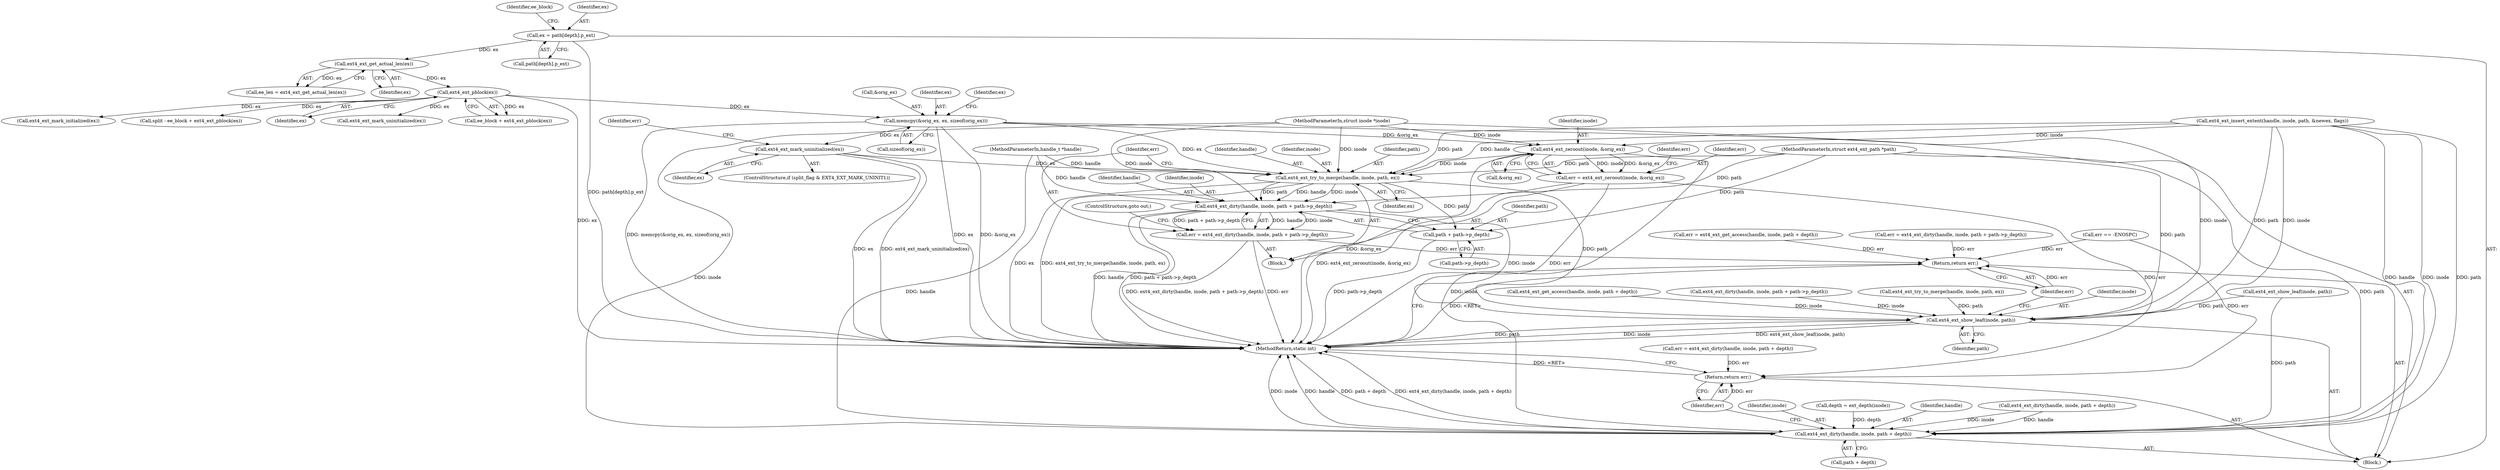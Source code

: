 digraph "1_linux_dee1f973ca341c266229faa5a1a5bb268bed3531_2@API" {
"1000223" [label="(Call,memcpy(&orig_ex, ex, sizeof(orig_ex)))"];
"1000165" [label="(Call,ext4_ext_pblock(ex))"];
"1000157" [label="(Call,ext4_ext_get_actual_len(ex))"];
"1000142" [label="(Call,ex = path[depth].p_ext)"];
"1000241" [label="(Call,ext4_ext_mark_uninitialized(ex))"];
"1000317" [label="(Call,ext4_ext_try_to_merge(handle, inode, path, ex))"];
"1000324" [label="(Call,ext4_ext_dirty(handle, inode, path + path->p_depth))"];
"1000322" [label="(Call,err = ext4_ext_dirty(handle, inode, path + path->p_depth))"];
"1000341" [label="(Return,return err;)"];
"1000338" [label="(Call,ext4_ext_show_leaf(inode, path))"];
"1000327" [label="(Call,path + path->p_depth)"];
"1000304" [label="(Call,ext4_ext_zeroout(inode, &orig_ex))"];
"1000302" [label="(Call,err = ext4_ext_zeroout(inode, &orig_ex))"];
"1000357" [label="(Return,return err;)"];
"1000351" [label="(Call,ext4_ext_dirty(handle, inode, path + depth))"];
"1000317" [label="(Call,ext4_ext_try_to_merge(handle, inode, path, ex))"];
"1000177" [label="(Call,err = ext4_ext_get_access(handle, inode, path + depth))"];
"1000339" [label="(Identifier,inode)"];
"1000306" [label="(Call,&orig_ex)"];
"1000341" [label="(Return,return err;)"];
"1000354" [label="(Call,path + depth)"];
"1000332" [label="(ControlStructure,goto out;)"];
"1000285" [label="(Call,ext4_ext_insert_extent(handle, inode, path, &newex, flags))"];
"1000353" [label="(Identifier,inode)"];
"1000155" [label="(Call,ee_len = ext4_ext_get_actual_len(ex))"];
"1000321" [label="(Identifier,ex)"];
"1000237" [label="(ControlStructure,if (split_flag & EXT4_EXT_MARK_UNINIT1))"];
"1000231" [label="(Identifier,ex)"];
"1000342" [label="(Identifier,err)"];
"1000223" [label="(Call,memcpy(&orig_ex, ex, sizeof(orig_ex)))"];
"1000142" [label="(Call,ex = path[depth].p_ext)"];
"1000179" [label="(Call,ext4_ext_get_access(handle, inode, path + depth))"];
"1000138" [label="(Call,depth = ext_depth(inode))"];
"1000320" [label="(Identifier,path)"];
"1000338" [label="(Call,ext4_ext_show_leaf(inode, path))"];
"1000302" [label="(Call,err = ext4_ext_zeroout(inode, &orig_ex))"];
"1000325" [label="(Identifier,handle)"];
"1000305" [label="(Identifier,inode)"];
"1000318" [label="(Identifier,handle)"];
"1000322" [label="(Call,err = ext4_ext_dirty(handle, inode, path + path->p_depth))"];
"1000323" [label="(Identifier,err)"];
"1000243" [label="(Call,err = ext4_ext_dirty(handle, inode, path + depth))"];
"1000340" [label="(Identifier,path)"];
"1000144" [label="(Call,path[depth].p_ext)"];
"1000212" [label="(Call,err = ext4_ext_dirty(handle, inode, path + path->p_depth))"];
"1000326" [label="(Identifier,inode)"];
"1000304" [label="(Call,ext4_ext_zeroout(inode, &orig_ex))"];
"1000224" [label="(Call,&orig_ex)"];
"1000352" [label="(Identifier,handle)"];
"1000328" [label="(Identifier,path)"];
"1000135" [label="(Call,ext4_ext_show_leaf(inode, path))"];
"1000351" [label="(Call,ext4_ext_dirty(handle, inode, path + depth))"];
"1000242" [label="(Identifier,ex)"];
"1000357" [label="(Return,return err;)"];
"1000303" [label="(Identifier,err)"];
"1000197" [label="(Call,ext4_ext_mark_uninitialized(ex))"];
"1000163" [label="(Call,ee_block + ext4_ext_pblock(ex))"];
"1000294" [label="(Call,err == -ENOSPC)"];
"1000358" [label="(Identifier,err)"];
"1000329" [label="(Call,path->p_depth)"];
"1000245" [label="(Call,ext4_ext_dirty(handle, inode, path + depth))"];
"1000158" [label="(Identifier,ex)"];
"1000165" [label="(Call,ext4_ext_pblock(ex))"];
"1000166" [label="(Identifier,ex)"];
"1000105" [label="(MethodParameterIn,handle_t *handle)"];
"1000359" [label="(MethodReturn,static int)"];
"1000241" [label="(Call,ext4_ext_mark_uninitialized(ex))"];
"1000309" [label="(Identifier,err)"];
"1000200" [label="(Call,ext4_ext_mark_initialized(ex))"];
"1000107" [label="(MethodParameterIn,struct ext4_ext_path *path)"];
"1000301" [label="(Block,)"];
"1000111" [label="(Block,)"];
"1000157" [label="(Call,ext4_ext_get_actual_len(ex))"];
"1000150" [label="(Identifier,ee_block)"];
"1000214" [label="(Call,ext4_ext_dirty(handle, inode, path + path->p_depth))"];
"1000207" [label="(Call,ext4_ext_try_to_merge(handle, inode, path, ex))"];
"1000319" [label="(Identifier,inode)"];
"1000226" [label="(Identifier,ex)"];
"1000227" [label="(Call,sizeof(orig_ex))"];
"1000161" [label="(Call,split - ee_block + ext4_ext_pblock(ex))"];
"1000244" [label="(Identifier,err)"];
"1000106" [label="(MethodParameterIn,struct inode *inode)"];
"1000143" [label="(Identifier,ex)"];
"1000327" [label="(Call,path + path->p_depth)"];
"1000324" [label="(Call,ext4_ext_dirty(handle, inode, path + path->p_depth))"];
"1000223" -> "1000111"  [label="AST: "];
"1000223" -> "1000227"  [label="CFG: "];
"1000224" -> "1000223"  [label="AST: "];
"1000226" -> "1000223"  [label="AST: "];
"1000227" -> "1000223"  [label="AST: "];
"1000231" -> "1000223"  [label="CFG: "];
"1000223" -> "1000359"  [label="DDG: memcpy(&orig_ex, ex, sizeof(orig_ex))"];
"1000223" -> "1000359"  [label="DDG: ex"];
"1000223" -> "1000359"  [label="DDG: &orig_ex"];
"1000165" -> "1000223"  [label="DDG: ex"];
"1000223" -> "1000241"  [label="DDG: ex"];
"1000223" -> "1000304"  [label="DDG: &orig_ex"];
"1000223" -> "1000317"  [label="DDG: ex"];
"1000165" -> "1000163"  [label="AST: "];
"1000165" -> "1000166"  [label="CFG: "];
"1000166" -> "1000165"  [label="AST: "];
"1000163" -> "1000165"  [label="CFG: "];
"1000165" -> "1000359"  [label="DDG: ex"];
"1000165" -> "1000161"  [label="DDG: ex"];
"1000165" -> "1000163"  [label="DDG: ex"];
"1000157" -> "1000165"  [label="DDG: ex"];
"1000165" -> "1000197"  [label="DDG: ex"];
"1000165" -> "1000200"  [label="DDG: ex"];
"1000157" -> "1000155"  [label="AST: "];
"1000157" -> "1000158"  [label="CFG: "];
"1000158" -> "1000157"  [label="AST: "];
"1000155" -> "1000157"  [label="CFG: "];
"1000157" -> "1000155"  [label="DDG: ex"];
"1000142" -> "1000157"  [label="DDG: ex"];
"1000142" -> "1000111"  [label="AST: "];
"1000142" -> "1000144"  [label="CFG: "];
"1000143" -> "1000142"  [label="AST: "];
"1000144" -> "1000142"  [label="AST: "];
"1000150" -> "1000142"  [label="CFG: "];
"1000142" -> "1000359"  [label="DDG: path[depth].p_ext"];
"1000241" -> "1000237"  [label="AST: "];
"1000241" -> "1000242"  [label="CFG: "];
"1000242" -> "1000241"  [label="AST: "];
"1000244" -> "1000241"  [label="CFG: "];
"1000241" -> "1000359"  [label="DDG: ex"];
"1000241" -> "1000359"  [label="DDG: ext4_ext_mark_uninitialized(ex)"];
"1000241" -> "1000317"  [label="DDG: ex"];
"1000317" -> "1000301"  [label="AST: "];
"1000317" -> "1000321"  [label="CFG: "];
"1000318" -> "1000317"  [label="AST: "];
"1000319" -> "1000317"  [label="AST: "];
"1000320" -> "1000317"  [label="AST: "];
"1000321" -> "1000317"  [label="AST: "];
"1000323" -> "1000317"  [label="CFG: "];
"1000317" -> "1000359"  [label="DDG: ex"];
"1000317" -> "1000359"  [label="DDG: ext4_ext_try_to_merge(handle, inode, path, ex)"];
"1000285" -> "1000317"  [label="DDG: handle"];
"1000285" -> "1000317"  [label="DDG: path"];
"1000105" -> "1000317"  [label="DDG: handle"];
"1000304" -> "1000317"  [label="DDG: inode"];
"1000106" -> "1000317"  [label="DDG: inode"];
"1000107" -> "1000317"  [label="DDG: path"];
"1000317" -> "1000324"  [label="DDG: handle"];
"1000317" -> "1000324"  [label="DDG: inode"];
"1000317" -> "1000324"  [label="DDG: path"];
"1000317" -> "1000327"  [label="DDG: path"];
"1000317" -> "1000338"  [label="DDG: path"];
"1000324" -> "1000322"  [label="AST: "];
"1000324" -> "1000327"  [label="CFG: "];
"1000325" -> "1000324"  [label="AST: "];
"1000326" -> "1000324"  [label="AST: "];
"1000327" -> "1000324"  [label="AST: "];
"1000322" -> "1000324"  [label="CFG: "];
"1000324" -> "1000359"  [label="DDG: handle"];
"1000324" -> "1000359"  [label="DDG: path + path->p_depth"];
"1000324" -> "1000322"  [label="DDG: handle"];
"1000324" -> "1000322"  [label="DDG: inode"];
"1000324" -> "1000322"  [label="DDG: path + path->p_depth"];
"1000105" -> "1000324"  [label="DDG: handle"];
"1000106" -> "1000324"  [label="DDG: inode"];
"1000107" -> "1000324"  [label="DDG: path"];
"1000324" -> "1000338"  [label="DDG: inode"];
"1000322" -> "1000301"  [label="AST: "];
"1000323" -> "1000322"  [label="AST: "];
"1000332" -> "1000322"  [label="CFG: "];
"1000322" -> "1000359"  [label="DDG: ext4_ext_dirty(handle, inode, path + path->p_depth)"];
"1000322" -> "1000359"  [label="DDG: err"];
"1000322" -> "1000341"  [label="DDG: err"];
"1000341" -> "1000111"  [label="AST: "];
"1000341" -> "1000342"  [label="CFG: "];
"1000342" -> "1000341"  [label="AST: "];
"1000359" -> "1000341"  [label="CFG: "];
"1000341" -> "1000359"  [label="DDG: <RET>"];
"1000342" -> "1000341"  [label="DDG: err"];
"1000177" -> "1000341"  [label="DDG: err"];
"1000294" -> "1000341"  [label="DDG: err"];
"1000212" -> "1000341"  [label="DDG: err"];
"1000338" -> "1000111"  [label="AST: "];
"1000338" -> "1000340"  [label="CFG: "];
"1000339" -> "1000338"  [label="AST: "];
"1000340" -> "1000338"  [label="AST: "];
"1000342" -> "1000338"  [label="CFG: "];
"1000338" -> "1000359"  [label="DDG: inode"];
"1000338" -> "1000359"  [label="DDG: ext4_ext_show_leaf(inode, path)"];
"1000338" -> "1000359"  [label="DDG: path"];
"1000179" -> "1000338"  [label="DDG: inode"];
"1000214" -> "1000338"  [label="DDG: inode"];
"1000285" -> "1000338"  [label="DDG: inode"];
"1000285" -> "1000338"  [label="DDG: path"];
"1000106" -> "1000338"  [label="DDG: inode"];
"1000107" -> "1000338"  [label="DDG: path"];
"1000207" -> "1000338"  [label="DDG: path"];
"1000135" -> "1000338"  [label="DDG: path"];
"1000327" -> "1000329"  [label="CFG: "];
"1000328" -> "1000327"  [label="AST: "];
"1000329" -> "1000327"  [label="AST: "];
"1000327" -> "1000359"  [label="DDG: path->p_depth"];
"1000107" -> "1000327"  [label="DDG: path"];
"1000304" -> "1000302"  [label="AST: "];
"1000304" -> "1000306"  [label="CFG: "];
"1000305" -> "1000304"  [label="AST: "];
"1000306" -> "1000304"  [label="AST: "];
"1000302" -> "1000304"  [label="CFG: "];
"1000304" -> "1000359"  [label="DDG: &orig_ex"];
"1000304" -> "1000302"  [label="DDG: inode"];
"1000304" -> "1000302"  [label="DDG: &orig_ex"];
"1000285" -> "1000304"  [label="DDG: inode"];
"1000106" -> "1000304"  [label="DDG: inode"];
"1000304" -> "1000351"  [label="DDG: inode"];
"1000302" -> "1000301"  [label="AST: "];
"1000303" -> "1000302"  [label="AST: "];
"1000309" -> "1000302"  [label="CFG: "];
"1000302" -> "1000359"  [label="DDG: ext4_ext_zeroout(inode, &orig_ex)"];
"1000302" -> "1000359"  [label="DDG: err"];
"1000302" -> "1000357"  [label="DDG: err"];
"1000357" -> "1000111"  [label="AST: "];
"1000357" -> "1000358"  [label="CFG: "];
"1000358" -> "1000357"  [label="AST: "];
"1000359" -> "1000357"  [label="CFG: "];
"1000357" -> "1000359"  [label="DDG: <RET>"];
"1000358" -> "1000357"  [label="DDG: err"];
"1000294" -> "1000357"  [label="DDG: err"];
"1000243" -> "1000357"  [label="DDG: err"];
"1000351" -> "1000111"  [label="AST: "];
"1000351" -> "1000354"  [label="CFG: "];
"1000352" -> "1000351"  [label="AST: "];
"1000353" -> "1000351"  [label="AST: "];
"1000354" -> "1000351"  [label="AST: "];
"1000358" -> "1000351"  [label="CFG: "];
"1000351" -> "1000359"  [label="DDG: ext4_ext_dirty(handle, inode, path + depth)"];
"1000351" -> "1000359"  [label="DDG: inode"];
"1000351" -> "1000359"  [label="DDG: handle"];
"1000351" -> "1000359"  [label="DDG: path + depth"];
"1000285" -> "1000351"  [label="DDG: handle"];
"1000285" -> "1000351"  [label="DDG: inode"];
"1000285" -> "1000351"  [label="DDG: path"];
"1000245" -> "1000351"  [label="DDG: handle"];
"1000245" -> "1000351"  [label="DDG: inode"];
"1000105" -> "1000351"  [label="DDG: handle"];
"1000106" -> "1000351"  [label="DDG: inode"];
"1000107" -> "1000351"  [label="DDG: path"];
"1000135" -> "1000351"  [label="DDG: path"];
"1000138" -> "1000351"  [label="DDG: depth"];
}

